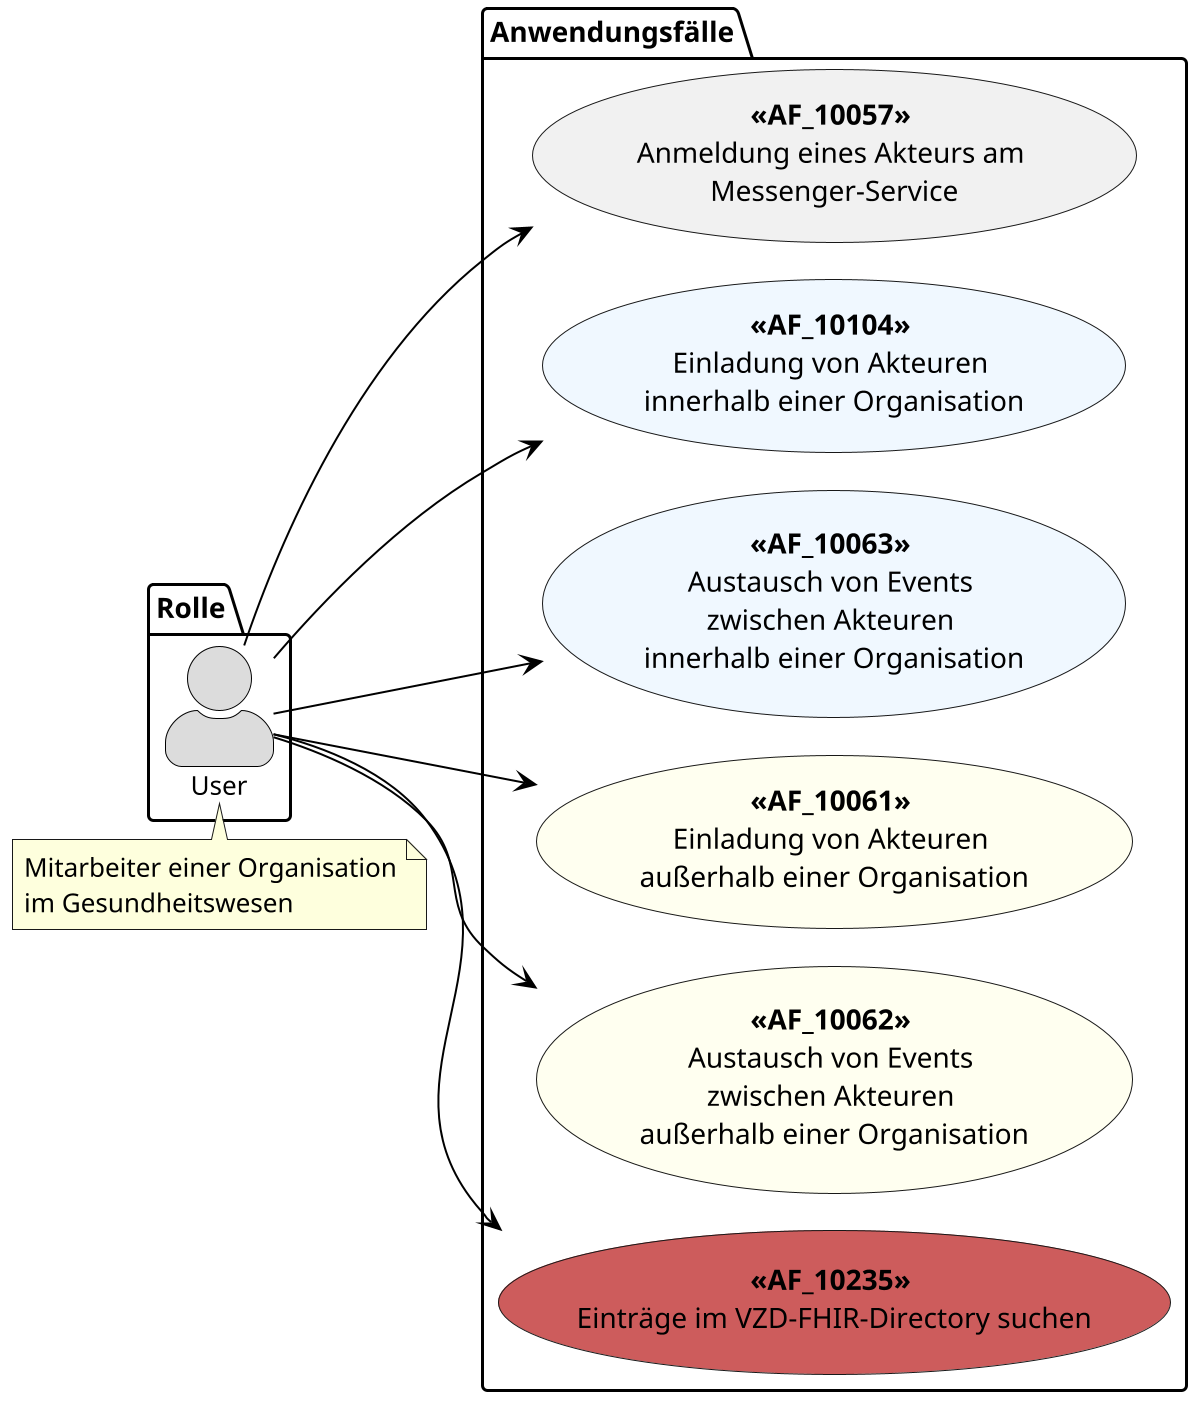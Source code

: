 /' 
# TI-Messenger 1.1
# TI-Messenger-Dienst
# Use Case Diagram
# Name: User / User-HBA - Anwendungsfaelle
'/

@startuml
!pragma layout smetana
skinparam actorStyle awesome
left to right direction
scale 6/3

skinparam sequence {
ArrowColor black
ArrowFontSize 17
ActorBorderColor black
LifeLineBorderColor black
LifeLineBackgroundColor Gainsboro

ParticipantBorderColor Motivation
ParticipantBackgroundColor Motivation
ParticipantFontName Impact
ParticipantFontSize 20
ParticipantFontColor black
ParticipantBorderColor Black
ParticipantBackgroundColor MOTIVATION

ActorBackgroundColor Gainsboro
ActorFontColor black
ActorFontSize 13
ActorFontName Aapex
}

package Rolle {
actor "User" as u
}

package Anwendungsfälle {
usecase "**<<AF_10057>>** \nAnmeldung eines Akteurs am \nMessenger-Service" as UC1
usecase "**<<AF_10104>>** \nEinladung von Akteuren \ninnerhalb einer Organisation" as UC2 #AliceBlue
usecase "**<<AF_10063>>** \nAustausch von Events \nzwischen Akteuren \ninnerhalb einer Organisation" as UC3 #AliceBlue
usecase "**<<AF_10061>>** \nEinladung von Akteuren \naußerhalb einer Organisation" as UC4 #Ivory
usecase "**<<AF_10062>>** \nAustausch von Events \nzwischen Akteuren \naußerhalb einer Organisation" as UC5 #Ivory
usecase "**<<AF_10235>>** \nEinträge im VZD-FHIR-Directory suchen" as UC6 #IndianRed
}

u --> UC1
u --> UC2
u --> UC3
u --> UC4
u --> UC5
u --> UC6

note top of (u)
Mitarbeiter einer Organisation
im Gesundheitswesen
end note

@enduml
